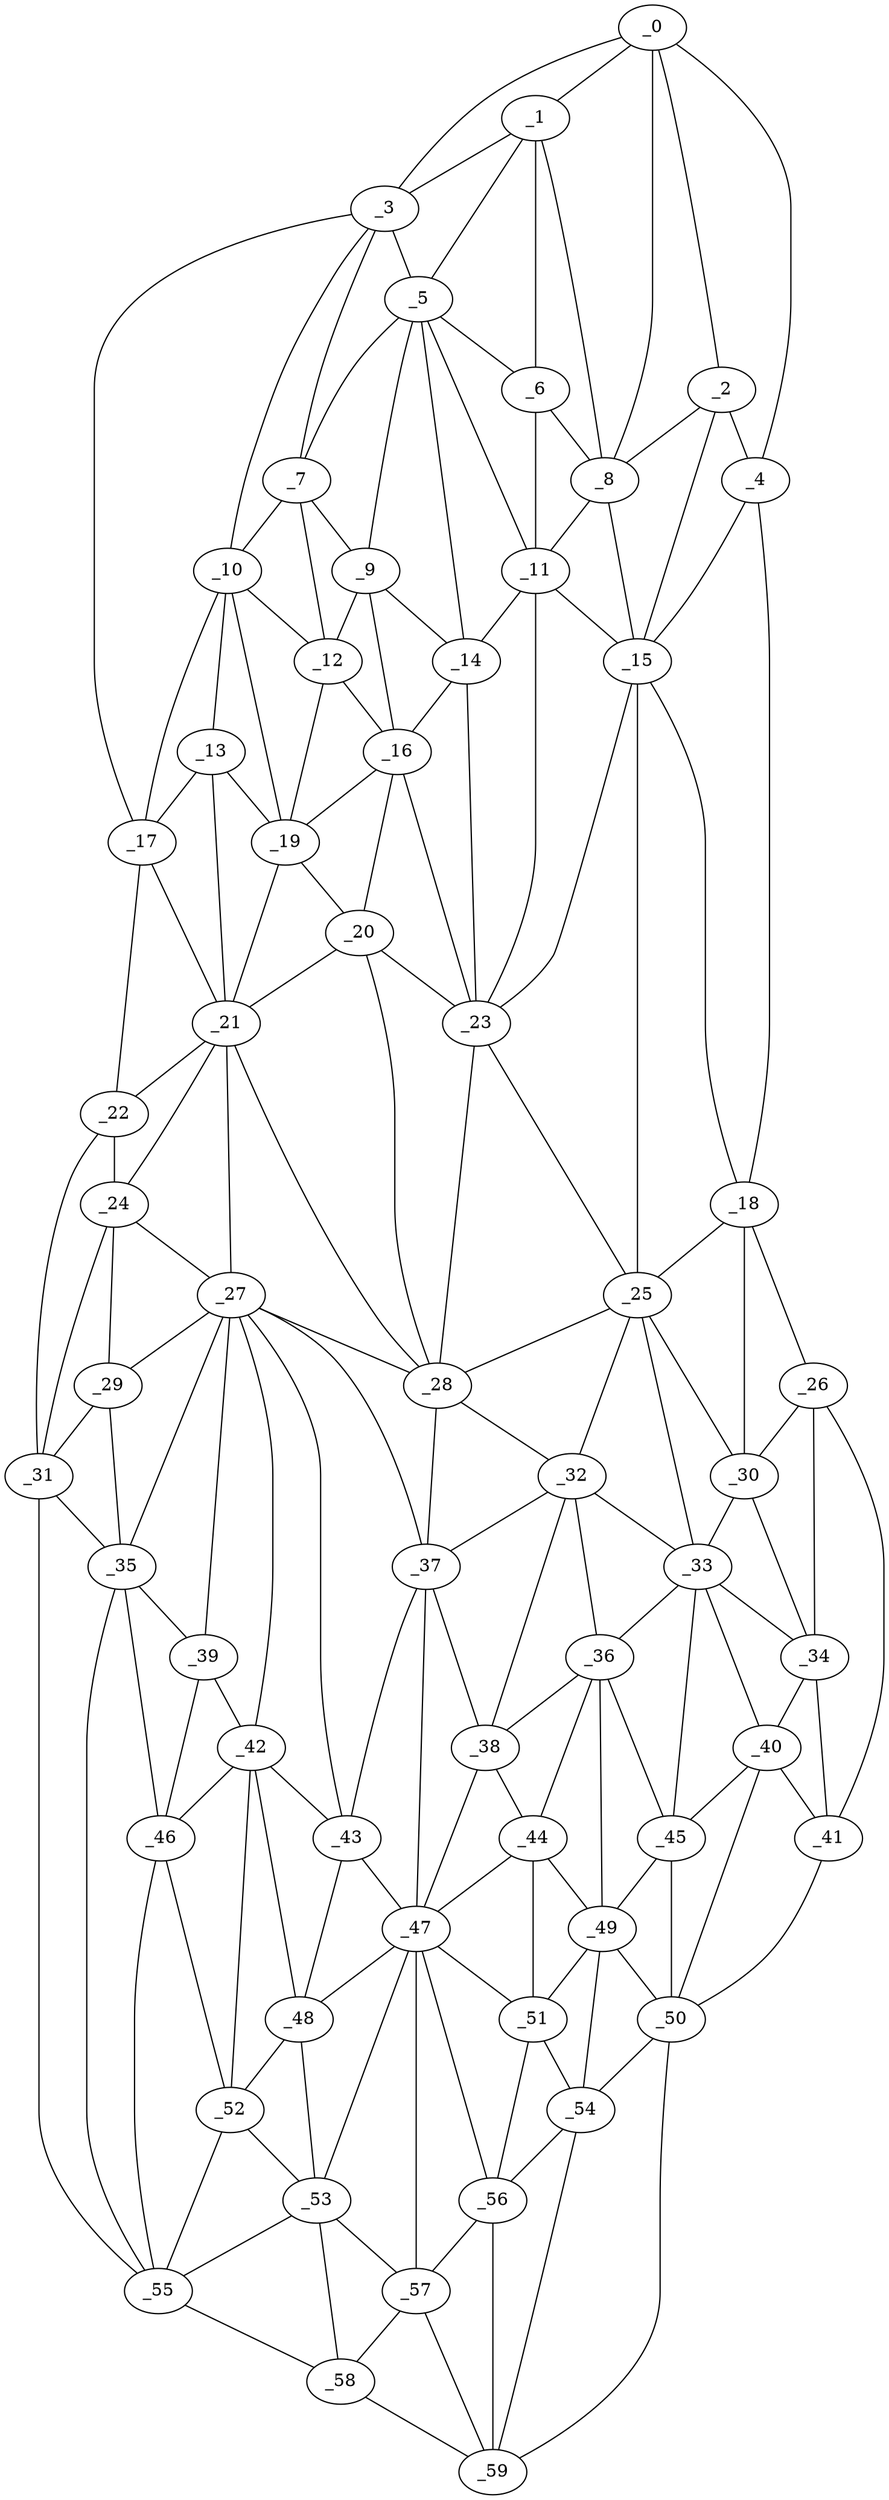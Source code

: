 graph "obj37__105.gxl" {
	_0	 [x=5,
		y=100];
	_1	 [x=8,
		y=89];
	_0 -- _1	 [valence=1];
	_2	 [x=8,
		y=104];
	_0 -- _2	 [valence=2];
	_3	 [x=10,
		y=60];
	_0 -- _3	 [valence=1];
	_4	 [x=10,
		y=108];
	_0 -- _4	 [valence=1];
	_8	 [x=17,
		y=91];
	_0 -- _8	 [valence=2];
	_1 -- _3	 [valence=2];
	_5	 [x=11,
		y=66];
	_1 -- _5	 [valence=1];
	_6	 [x=14,
		y=75];
	_1 -- _6	 [valence=2];
	_1 -- _8	 [valence=1];
	_2 -- _4	 [valence=2];
	_2 -- _8	 [valence=1];
	_15	 [x=28,
		y=103];
	_2 -- _15	 [valence=1];
	_3 -- _5	 [valence=2];
	_7	 [x=16,
		y=56];
	_3 -- _7	 [valence=2];
	_10	 [x=22,
		y=44];
	_3 -- _10	 [valence=1];
	_17	 [x=35,
		y=20];
	_3 -- _17	 [valence=1];
	_4 -- _15	 [valence=2];
	_18	 [x=38,
		y=112];
	_4 -- _18	 [valence=1];
	_5 -- _6	 [valence=2];
	_5 -- _7	 [valence=2];
	_9	 [x=20,
		y=57];
	_5 -- _9	 [valence=2];
	_11	 [x=22,
		y=73];
	_5 -- _11	 [valence=2];
	_14	 [x=27,
		y=66];
	_5 -- _14	 [valence=2];
	_6 -- _8	 [valence=2];
	_6 -- _11	 [valence=2];
	_7 -- _9	 [valence=2];
	_7 -- _10	 [valence=2];
	_12	 [x=23,
		y=52];
	_7 -- _12	 [valence=1];
	_8 -- _11	 [valence=2];
	_8 -- _15	 [valence=2];
	_9 -- _12	 [valence=2];
	_9 -- _14	 [valence=2];
	_16	 [x=31,
		y=60];
	_9 -- _16	 [valence=1];
	_10 -- _12	 [valence=2];
	_13	 [x=26,
		y=39];
	_10 -- _13	 [valence=2];
	_10 -- _17	 [valence=2];
	_19	 [x=40,
		y=48];
	_10 -- _19	 [valence=1];
	_11 -- _14	 [valence=2];
	_11 -- _15	 [valence=2];
	_23	 [x=50,
		y=61];
	_11 -- _23	 [valence=2];
	_12 -- _16	 [valence=2];
	_12 -- _19	 [valence=2];
	_13 -- _17	 [valence=2];
	_13 -- _19	 [valence=2];
	_21	 [x=45,
		y=35];
	_13 -- _21	 [valence=2];
	_14 -- _16	 [valence=1];
	_14 -- _23	 [valence=2];
	_15 -- _18	 [valence=1];
	_15 -- _23	 [valence=2];
	_25	 [x=62,
		y=64];
	_15 -- _25	 [valence=1];
	_16 -- _19	 [valence=2];
	_20	 [x=44,
		y=54];
	_16 -- _20	 [valence=2];
	_16 -- _23	 [valence=2];
	_17 -- _21	 [valence=1];
	_22	 [x=47,
		y=16];
	_17 -- _22	 [valence=1];
	_18 -- _25	 [valence=2];
	_26	 [x=62,
		y=114];
	_18 -- _26	 [valence=1];
	_30	 [x=72,
		y=106];
	_18 -- _30	 [valence=1];
	_19 -- _20	 [valence=1];
	_19 -- _21	 [valence=2];
	_20 -- _21	 [valence=2];
	_20 -- _23	 [valence=1];
	_28	 [x=65,
		y=55];
	_20 -- _28	 [valence=1];
	_21 -- _22	 [valence=1];
	_24	 [x=54,
		y=15];
	_21 -- _24	 [valence=2];
	_27	 [x=64,
		y=30];
	_21 -- _27	 [valence=2];
	_21 -- _28	 [valence=2];
	_22 -- _24	 [valence=2];
	_31	 [x=75,
		y=11];
	_22 -- _31	 [valence=1];
	_23 -- _25	 [valence=1];
	_23 -- _28	 [valence=1];
	_24 -- _27	 [valence=1];
	_29	 [x=69,
		y=14];
	_24 -- _29	 [valence=1];
	_24 -- _31	 [valence=1];
	_25 -- _28	 [valence=2];
	_25 -- _30	 [valence=2];
	_32	 [x=77,
		y=66];
	_25 -- _32	 [valence=1];
	_33	 [x=77,
		y=97];
	_25 -- _33	 [valence=2];
	_26 -- _30	 [valence=2];
	_34	 [x=77,
		y=107];
	_26 -- _34	 [valence=1];
	_41	 [x=91,
		y=116];
	_26 -- _41	 [valence=1];
	_27 -- _28	 [valence=2];
	_27 -- _29	 [valence=2];
	_35	 [x=84,
		y=16];
	_27 -- _35	 [valence=1];
	_37	 [x=87,
		y=47];
	_27 -- _37	 [valence=2];
	_39	 [x=90,
		y=22];
	_27 -- _39	 [valence=2];
	_42	 [x=92,
		y=32];
	_27 -- _42	 [valence=1];
	_43	 [x=92,
		y=39];
	_27 -- _43	 [valence=2];
	_28 -- _32	 [valence=1];
	_28 -- _37	 [valence=2];
	_29 -- _31	 [valence=2];
	_29 -- _35	 [valence=1];
	_30 -- _33	 [valence=2];
	_30 -- _34	 [valence=2];
	_31 -- _35	 [valence=2];
	_55	 [x=117,
		y=25];
	_31 -- _55	 [valence=1];
	_32 -- _33	 [valence=1];
	_36	 [x=86,
		y=73];
	_32 -- _36	 [valence=2];
	_32 -- _37	 [valence=2];
	_38	 [x=88,
		y=63];
	_32 -- _38	 [valence=1];
	_33 -- _34	 [valence=1];
	_33 -- _36	 [valence=1];
	_40	 [x=91,
		y=103];
	_33 -- _40	 [valence=2];
	_45	 [x=93,
		y=97];
	_33 -- _45	 [valence=2];
	_34 -- _40	 [valence=2];
	_34 -- _41	 [valence=1];
	_35 -- _39	 [valence=2];
	_46	 [x=97,
		y=24];
	_35 -- _46	 [valence=2];
	_35 -- _55	 [valence=2];
	_36 -- _38	 [valence=2];
	_44	 [x=92,
		y=69];
	_36 -- _44	 [valence=2];
	_36 -- _45	 [valence=2];
	_49	 [x=102,
		y=86];
	_36 -- _49	 [valence=1];
	_37 -- _38	 [valence=2];
	_37 -- _43	 [valence=2];
	_47	 [x=99,
		y=49];
	_37 -- _47	 [valence=2];
	_38 -- _44	 [valence=2];
	_38 -- _47	 [valence=2];
	_39 -- _42	 [valence=2];
	_39 -- _46	 [valence=2];
	_40 -- _41	 [valence=2];
	_40 -- _45	 [valence=2];
	_50	 [x=103,
		y=98];
	_40 -- _50	 [valence=1];
	_41 -- _50	 [valence=1];
	_42 -- _43	 [valence=2];
	_42 -- _46	 [valence=2];
	_48	 [x=102,
		y=41];
	_42 -- _48	 [valence=2];
	_52	 [x=109,
		y=33];
	_42 -- _52	 [valence=1];
	_43 -- _47	 [valence=2];
	_43 -- _48	 [valence=1];
	_44 -- _47	 [valence=2];
	_44 -- _49	 [valence=2];
	_51	 [x=108,
		y=74];
	_44 -- _51	 [valence=1];
	_45 -- _49	 [valence=1];
	_45 -- _50	 [valence=2];
	_46 -- _52	 [valence=2];
	_46 -- _55	 [valence=1];
	_47 -- _48	 [valence=2];
	_47 -- _51	 [valence=2];
	_53	 [x=110,
		y=40];
	_47 -- _53	 [valence=1];
	_56	 [x=119,
		y=66];
	_47 -- _56	 [valence=2];
	_57	 [x=120,
		y=52];
	_47 -- _57	 [valence=2];
	_48 -- _52	 [valence=2];
	_48 -- _53	 [valence=2];
	_49 -- _50	 [valence=2];
	_49 -- _51	 [valence=1];
	_54	 [x=113,
		y=79];
	_49 -- _54	 [valence=1];
	_50 -- _54	 [valence=2];
	_59	 [x=125,
		y=58];
	_50 -- _59	 [valence=1];
	_51 -- _54	 [valence=2];
	_51 -- _56	 [valence=1];
	_52 -- _53	 [valence=1];
	_52 -- _55	 [valence=1];
	_53 -- _55	 [valence=2];
	_53 -- _57	 [valence=2];
	_58	 [x=123,
		y=45];
	_53 -- _58	 [valence=2];
	_54 -- _56	 [valence=1];
	_54 -- _59	 [valence=1];
	_55 -- _58	 [valence=1];
	_56 -- _57	 [valence=1];
	_56 -- _59	 [valence=2];
	_57 -- _58	 [valence=2];
	_57 -- _59	 [valence=2];
	_58 -- _59	 [valence=1];
}
